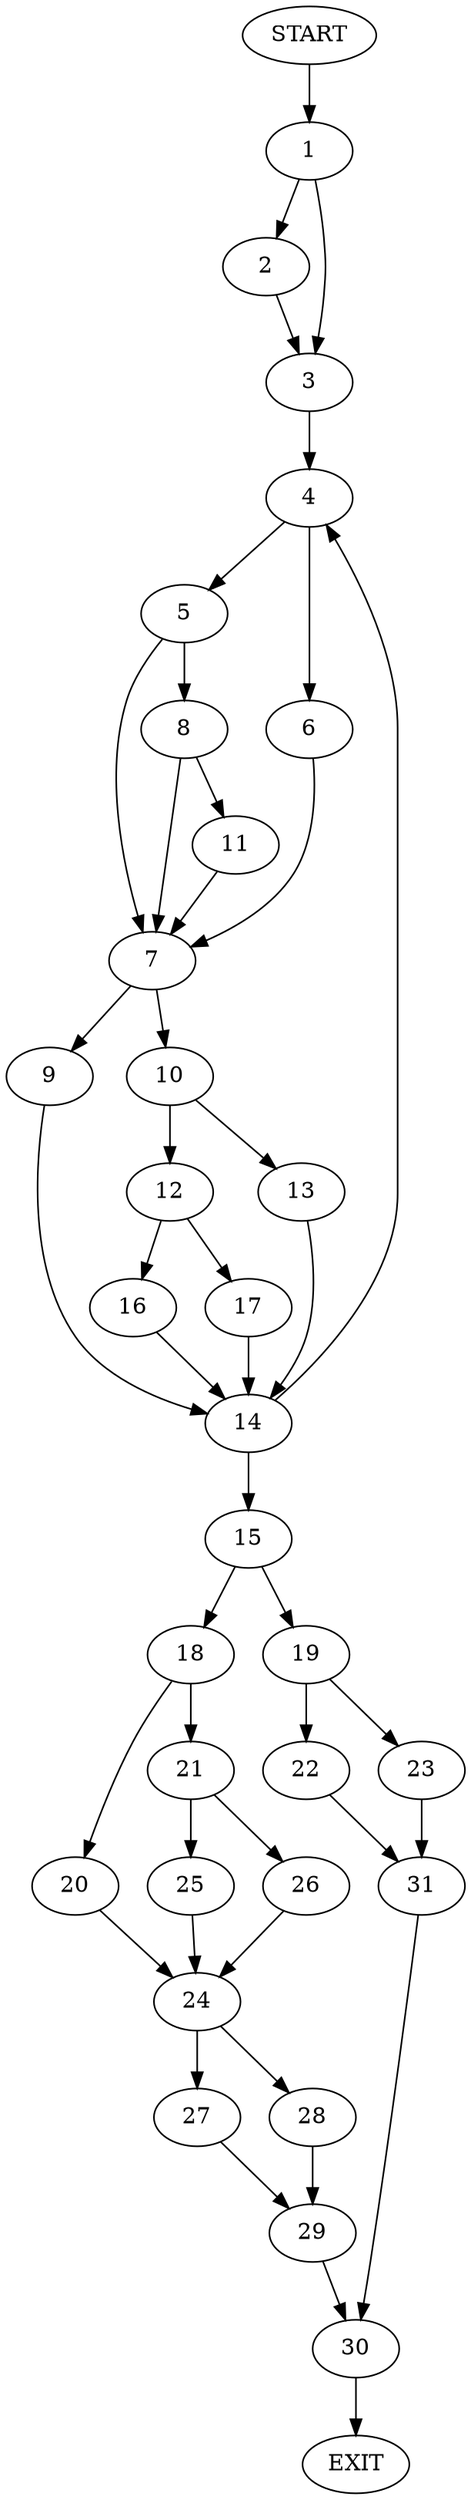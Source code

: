 digraph {
0 [label="START"]
32 [label="EXIT"]
0 -> 1
1 -> 2
1 -> 3
3 -> 4
2 -> 3
4 -> 5
4 -> 6
5 -> 7
5 -> 8
6 -> 7
7 -> 9
7 -> 10
8 -> 7
8 -> 11
11 -> 7
10 -> 12
10 -> 13
9 -> 14
14 -> 15
14 -> 4
12 -> 16
12 -> 17
13 -> 14
16 -> 14
17 -> 14
15 -> 18
15 -> 19
18 -> 20
18 -> 21
19 -> 22
19 -> 23
20 -> 24
21 -> 25
21 -> 26
24 -> 27
24 -> 28
25 -> 24
26 -> 24
27 -> 29
28 -> 29
29 -> 30
30 -> 32
22 -> 31
23 -> 31
31 -> 30
}
